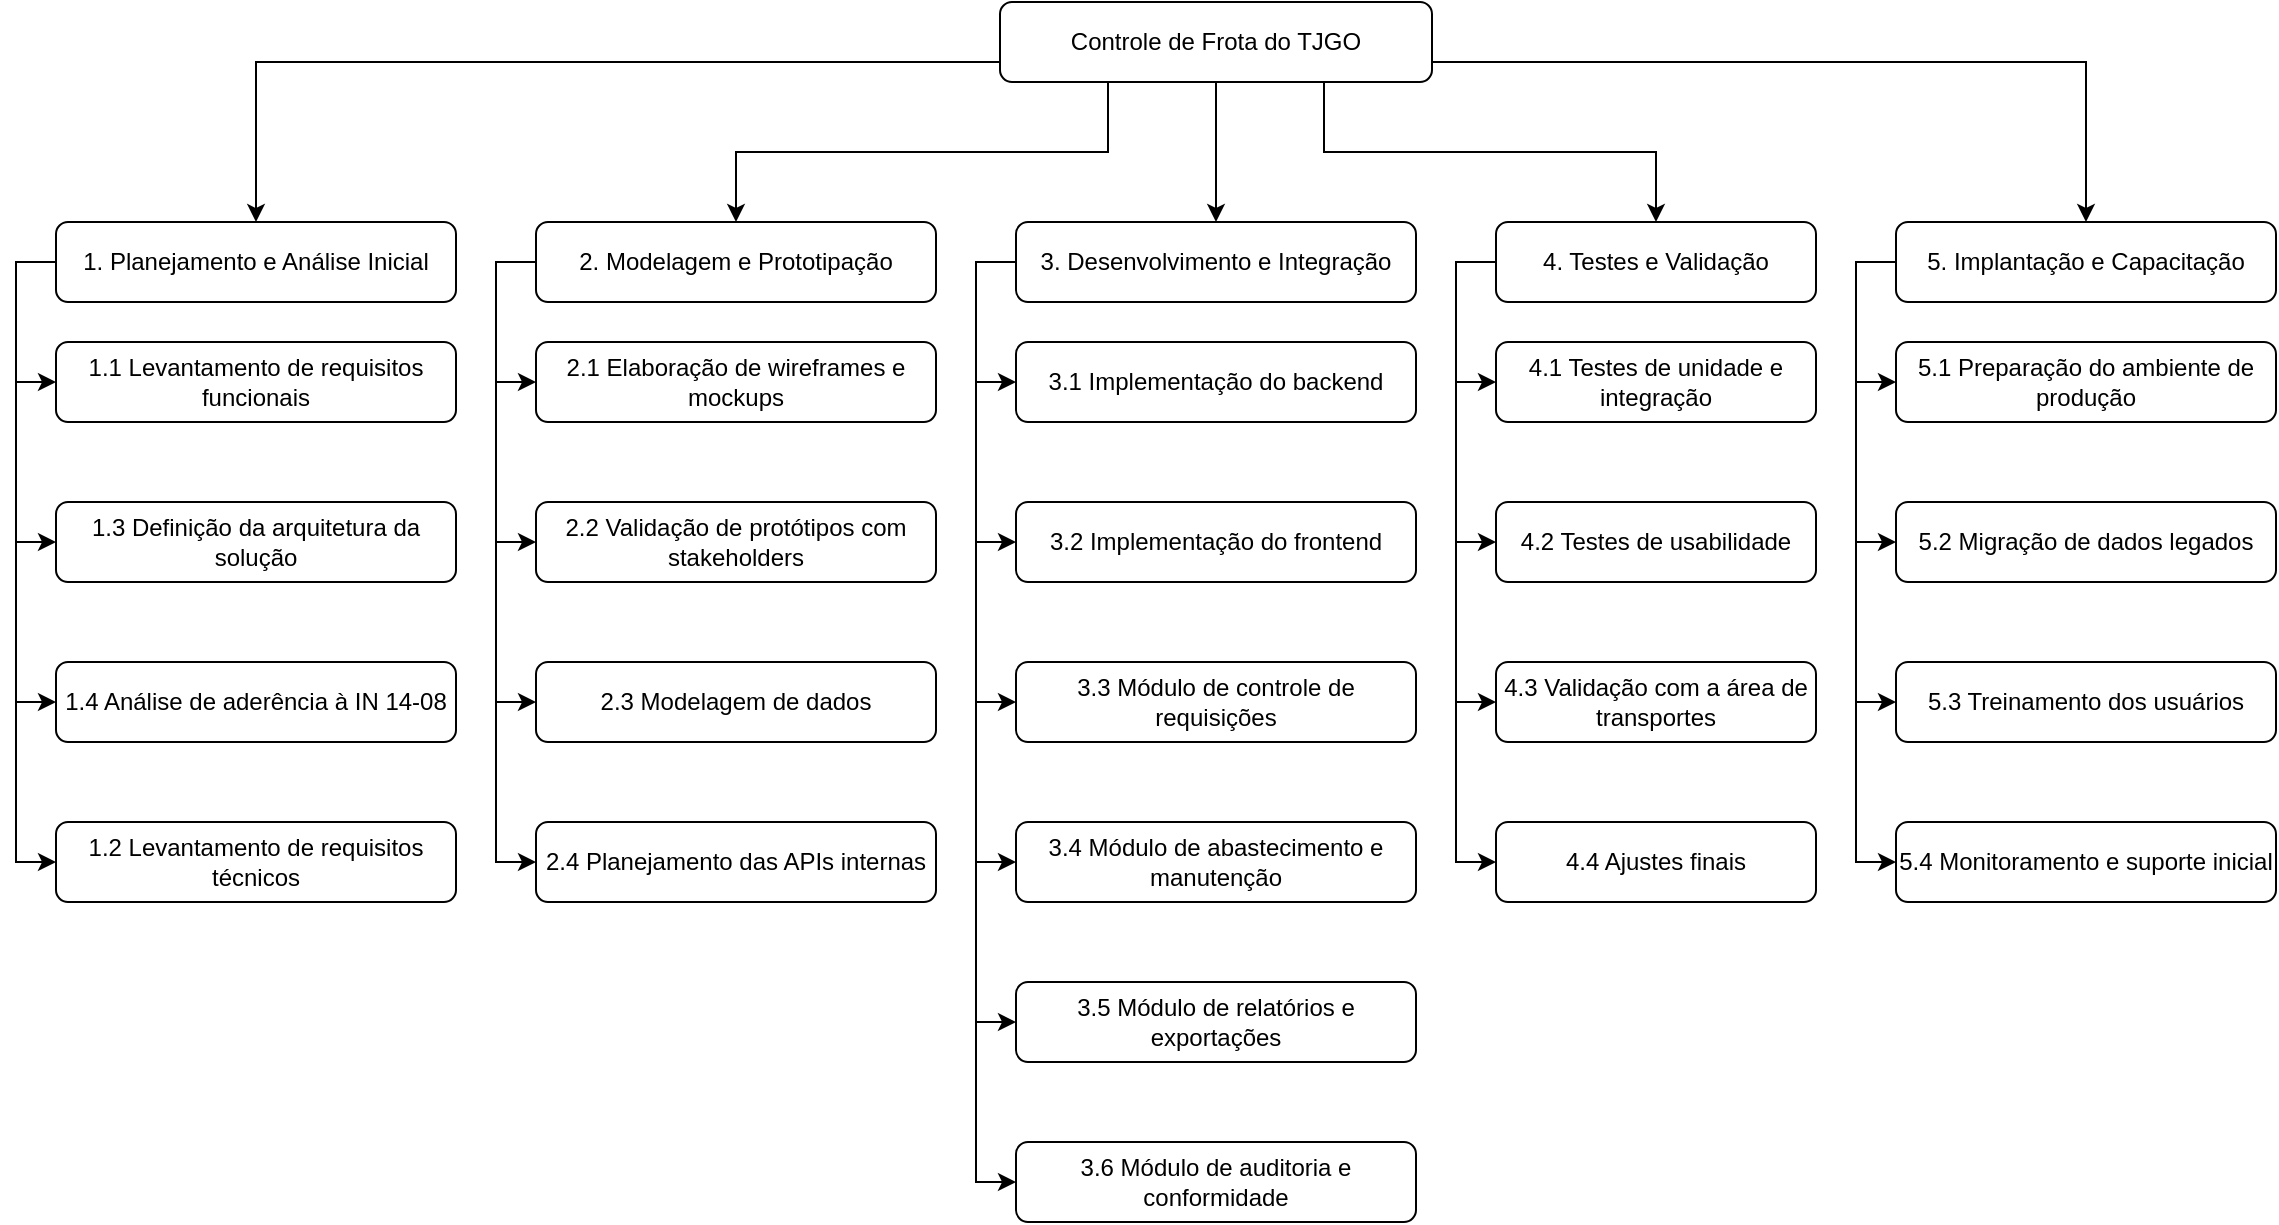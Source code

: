 <mxfile version="27.0.3">
  <diagram name="Página-1" id="K5IVXGWYr3b_l5mcBebe">
    <mxGraphModel dx="1427" dy="859" grid="1" gridSize="10" guides="1" tooltips="1" connect="1" arrows="1" fold="1" page="1" pageScale="1" pageWidth="1169" pageHeight="827" background="#ffffff" math="0" shadow="0">
      <root>
        <mxCell id="0" />
        <mxCell id="1" parent="0" />
        <mxCell id="wEg0Nc5o7U4QxhMYrOvo-4" style="edgeStyle=orthogonalEdgeStyle;rounded=0;orthogonalLoop=1;jettySize=auto;html=1;exitX=0.5;exitY=1;exitDx=0;exitDy=0;entryX=0.5;entryY=0;entryDx=0;entryDy=0;" edge="1" parent="1" source="wEg0Nc5o7U4QxhMYrOvo-1" target="wEg0Nc5o7U4QxhMYrOvo-2">
          <mxGeometry relative="1" as="geometry">
            <Array as="points">
              <mxPoint x="620" y="100" />
              <mxPoint x="140" y="100" />
            </Array>
          </mxGeometry>
        </mxCell>
        <mxCell id="wEg0Nc5o7U4QxhMYrOvo-9" style="edgeStyle=orthogonalEdgeStyle;rounded=0;orthogonalLoop=1;jettySize=auto;html=1;exitX=0.25;exitY=1;exitDx=0;exitDy=0;entryX=0.5;entryY=0;entryDx=0;entryDy=0;" edge="1" parent="1" source="wEg0Nc5o7U4QxhMYrOvo-1" target="wEg0Nc5o7U4QxhMYrOvo-5">
          <mxGeometry relative="1" as="geometry" />
        </mxCell>
        <mxCell id="wEg0Nc5o7U4QxhMYrOvo-10" style="edgeStyle=orthogonalEdgeStyle;rounded=0;orthogonalLoop=1;jettySize=auto;html=1;exitX=0.5;exitY=1;exitDx=0;exitDy=0;" edge="1" parent="1" source="wEg0Nc5o7U4QxhMYrOvo-1" target="wEg0Nc5o7U4QxhMYrOvo-6">
          <mxGeometry relative="1" as="geometry" />
        </mxCell>
        <mxCell id="wEg0Nc5o7U4QxhMYrOvo-11" style="edgeStyle=orthogonalEdgeStyle;rounded=0;orthogonalLoop=1;jettySize=auto;html=1;exitX=0.75;exitY=1;exitDx=0;exitDy=0;entryX=0.5;entryY=0;entryDx=0;entryDy=0;" edge="1" parent="1" source="wEg0Nc5o7U4QxhMYrOvo-1" target="wEg0Nc5o7U4QxhMYrOvo-7">
          <mxGeometry relative="1" as="geometry" />
        </mxCell>
        <mxCell id="wEg0Nc5o7U4QxhMYrOvo-12" style="edgeStyle=orthogonalEdgeStyle;rounded=0;orthogonalLoop=1;jettySize=auto;html=1;exitX=1;exitY=0.5;exitDx=0;exitDy=0;entryX=0.5;entryY=0;entryDx=0;entryDy=0;" edge="1" parent="1" source="wEg0Nc5o7U4QxhMYrOvo-1" target="wEg0Nc5o7U4QxhMYrOvo-8">
          <mxGeometry relative="1" as="geometry">
            <Array as="points">
              <mxPoint x="728" y="100" />
              <mxPoint x="1055" y="100" />
            </Array>
          </mxGeometry>
        </mxCell>
        <mxCell id="wEg0Nc5o7U4QxhMYrOvo-1" value="Controle de Frota do TJGO" style="rounded=1;whiteSpace=wrap;html=1;" vertex="1" parent="1">
          <mxGeometry x="512" y="70" width="216" height="40" as="geometry" />
        </mxCell>
        <mxCell id="wEg0Nc5o7U4QxhMYrOvo-61" style="edgeStyle=orthogonalEdgeStyle;rounded=0;orthogonalLoop=1;jettySize=auto;html=1;exitX=0;exitY=0.5;exitDx=0;exitDy=0;entryX=0;entryY=0.5;entryDx=0;entryDy=0;" edge="1" parent="1" source="wEg0Nc5o7U4QxhMYrOvo-2" target="wEg0Nc5o7U4QxhMYrOvo-13">
          <mxGeometry relative="1" as="geometry" />
        </mxCell>
        <mxCell id="wEg0Nc5o7U4QxhMYrOvo-62" style="edgeStyle=orthogonalEdgeStyle;rounded=0;orthogonalLoop=1;jettySize=auto;html=1;exitX=0;exitY=0.5;exitDx=0;exitDy=0;entryX=0;entryY=0.5;entryDx=0;entryDy=0;" edge="1" parent="1" source="wEg0Nc5o7U4QxhMYrOvo-2" target="wEg0Nc5o7U4QxhMYrOvo-15">
          <mxGeometry relative="1" as="geometry" />
        </mxCell>
        <mxCell id="wEg0Nc5o7U4QxhMYrOvo-63" style="edgeStyle=orthogonalEdgeStyle;rounded=0;orthogonalLoop=1;jettySize=auto;html=1;exitX=0;exitY=0.5;exitDx=0;exitDy=0;entryX=0;entryY=0.5;entryDx=0;entryDy=0;" edge="1" parent="1" source="wEg0Nc5o7U4QxhMYrOvo-2" target="wEg0Nc5o7U4QxhMYrOvo-16">
          <mxGeometry relative="1" as="geometry" />
        </mxCell>
        <mxCell id="wEg0Nc5o7U4QxhMYrOvo-64" style="edgeStyle=orthogonalEdgeStyle;rounded=0;orthogonalLoop=1;jettySize=auto;html=1;exitX=0;exitY=0.5;exitDx=0;exitDy=0;entryX=0;entryY=0.5;entryDx=0;entryDy=0;" edge="1" parent="1" source="wEg0Nc5o7U4QxhMYrOvo-2" target="wEg0Nc5o7U4QxhMYrOvo-14">
          <mxGeometry relative="1" as="geometry" />
        </mxCell>
        <mxCell id="wEg0Nc5o7U4QxhMYrOvo-2" value="1. Planejamento e Análise Inicial" style="rounded=1;whiteSpace=wrap;html=1;" vertex="1" parent="1">
          <mxGeometry x="40" y="180" width="200" height="40" as="geometry" />
        </mxCell>
        <mxCell id="wEg0Nc5o7U4QxhMYrOvo-57" style="edgeStyle=orthogonalEdgeStyle;rounded=0;orthogonalLoop=1;jettySize=auto;html=1;exitX=0;exitY=0.5;exitDx=0;exitDy=0;entryX=0;entryY=0.5;entryDx=0;entryDy=0;" edge="1" parent="1" source="wEg0Nc5o7U4QxhMYrOvo-5" target="wEg0Nc5o7U4QxhMYrOvo-21">
          <mxGeometry relative="1" as="geometry" />
        </mxCell>
        <mxCell id="wEg0Nc5o7U4QxhMYrOvo-58" style="edgeStyle=orthogonalEdgeStyle;rounded=0;orthogonalLoop=1;jettySize=auto;html=1;exitX=0;exitY=0.5;exitDx=0;exitDy=0;entryX=0;entryY=0.5;entryDx=0;entryDy=0;" edge="1" parent="1" source="wEg0Nc5o7U4QxhMYrOvo-5" target="wEg0Nc5o7U4QxhMYrOvo-22">
          <mxGeometry relative="1" as="geometry" />
        </mxCell>
        <mxCell id="wEg0Nc5o7U4QxhMYrOvo-59" style="edgeStyle=orthogonalEdgeStyle;rounded=0;orthogonalLoop=1;jettySize=auto;html=1;exitX=0;exitY=0.5;exitDx=0;exitDy=0;entryX=0;entryY=0.5;entryDx=0;entryDy=0;" edge="1" parent="1" source="wEg0Nc5o7U4QxhMYrOvo-5" target="wEg0Nc5o7U4QxhMYrOvo-23">
          <mxGeometry relative="1" as="geometry" />
        </mxCell>
        <mxCell id="wEg0Nc5o7U4QxhMYrOvo-60" style="edgeStyle=orthogonalEdgeStyle;rounded=0;orthogonalLoop=1;jettySize=auto;html=1;exitX=0;exitY=0.5;exitDx=0;exitDy=0;entryX=0;entryY=0.5;entryDx=0;entryDy=0;" edge="1" parent="1" source="wEg0Nc5o7U4QxhMYrOvo-5" target="wEg0Nc5o7U4QxhMYrOvo-24">
          <mxGeometry relative="1" as="geometry" />
        </mxCell>
        <mxCell id="wEg0Nc5o7U4QxhMYrOvo-5" value="2. Modelagem e Prototipação" style="rounded=1;whiteSpace=wrap;html=1;" vertex="1" parent="1">
          <mxGeometry x="280" y="180" width="200" height="40" as="geometry" />
        </mxCell>
        <mxCell id="wEg0Nc5o7U4QxhMYrOvo-51" style="edgeStyle=orthogonalEdgeStyle;rounded=0;orthogonalLoop=1;jettySize=auto;html=1;exitX=0;exitY=0.5;exitDx=0;exitDy=0;entryX=0;entryY=0.5;entryDx=0;entryDy=0;" edge="1" parent="1" source="wEg0Nc5o7U4QxhMYrOvo-6" target="wEg0Nc5o7U4QxhMYrOvo-25">
          <mxGeometry relative="1" as="geometry" />
        </mxCell>
        <mxCell id="wEg0Nc5o7U4QxhMYrOvo-52" style="edgeStyle=orthogonalEdgeStyle;rounded=0;orthogonalLoop=1;jettySize=auto;html=1;exitX=0;exitY=0.5;exitDx=0;exitDy=0;entryX=0;entryY=0.5;entryDx=0;entryDy=0;" edge="1" parent="1" source="wEg0Nc5o7U4QxhMYrOvo-6" target="wEg0Nc5o7U4QxhMYrOvo-26">
          <mxGeometry relative="1" as="geometry" />
        </mxCell>
        <mxCell id="wEg0Nc5o7U4QxhMYrOvo-53" style="edgeStyle=orthogonalEdgeStyle;rounded=0;orthogonalLoop=1;jettySize=auto;html=1;exitX=0;exitY=0.5;exitDx=0;exitDy=0;entryX=0;entryY=0.5;entryDx=0;entryDy=0;" edge="1" parent="1" source="wEg0Nc5o7U4QxhMYrOvo-6" target="wEg0Nc5o7U4QxhMYrOvo-27">
          <mxGeometry relative="1" as="geometry" />
        </mxCell>
        <mxCell id="wEg0Nc5o7U4QxhMYrOvo-54" style="edgeStyle=orthogonalEdgeStyle;rounded=0;orthogonalLoop=1;jettySize=auto;html=1;exitX=0;exitY=0.5;exitDx=0;exitDy=0;entryX=0;entryY=0.5;entryDx=0;entryDy=0;" edge="1" parent="1" source="wEg0Nc5o7U4QxhMYrOvo-6" target="wEg0Nc5o7U4QxhMYrOvo-28">
          <mxGeometry relative="1" as="geometry" />
        </mxCell>
        <mxCell id="wEg0Nc5o7U4QxhMYrOvo-55" style="edgeStyle=orthogonalEdgeStyle;rounded=0;orthogonalLoop=1;jettySize=auto;html=1;exitX=0;exitY=0.5;exitDx=0;exitDy=0;entryX=0;entryY=0.5;entryDx=0;entryDy=0;" edge="1" parent="1" source="wEg0Nc5o7U4QxhMYrOvo-6" target="wEg0Nc5o7U4QxhMYrOvo-29">
          <mxGeometry relative="1" as="geometry" />
        </mxCell>
        <mxCell id="wEg0Nc5o7U4QxhMYrOvo-56" style="edgeStyle=orthogonalEdgeStyle;rounded=0;orthogonalLoop=1;jettySize=auto;html=1;exitX=0;exitY=0.5;exitDx=0;exitDy=0;entryX=0;entryY=0.5;entryDx=0;entryDy=0;" edge="1" parent="1" source="wEg0Nc5o7U4QxhMYrOvo-6" target="wEg0Nc5o7U4QxhMYrOvo-30">
          <mxGeometry relative="1" as="geometry" />
        </mxCell>
        <mxCell id="wEg0Nc5o7U4QxhMYrOvo-6" value="3. Desenvolvimento e Integração" style="rounded=1;whiteSpace=wrap;html=1;" vertex="1" parent="1">
          <mxGeometry x="520" y="180" width="200" height="40" as="geometry" />
        </mxCell>
        <mxCell id="wEg0Nc5o7U4QxhMYrOvo-47" style="edgeStyle=orthogonalEdgeStyle;rounded=0;orthogonalLoop=1;jettySize=auto;html=1;exitX=0;exitY=0.5;exitDx=0;exitDy=0;entryX=0;entryY=0.5;entryDx=0;entryDy=0;" edge="1" parent="1" source="wEg0Nc5o7U4QxhMYrOvo-7" target="wEg0Nc5o7U4QxhMYrOvo-31">
          <mxGeometry relative="1" as="geometry" />
        </mxCell>
        <mxCell id="wEg0Nc5o7U4QxhMYrOvo-48" style="edgeStyle=orthogonalEdgeStyle;rounded=0;orthogonalLoop=1;jettySize=auto;html=1;exitX=0;exitY=0.5;exitDx=0;exitDy=0;entryX=0;entryY=0.5;entryDx=0;entryDy=0;" edge="1" parent="1" source="wEg0Nc5o7U4QxhMYrOvo-7" target="wEg0Nc5o7U4QxhMYrOvo-32">
          <mxGeometry relative="1" as="geometry" />
        </mxCell>
        <mxCell id="wEg0Nc5o7U4QxhMYrOvo-49" style="edgeStyle=orthogonalEdgeStyle;rounded=0;orthogonalLoop=1;jettySize=auto;html=1;exitX=0;exitY=0.5;exitDx=0;exitDy=0;entryX=0;entryY=0.5;entryDx=0;entryDy=0;" edge="1" parent="1" source="wEg0Nc5o7U4QxhMYrOvo-7" target="wEg0Nc5o7U4QxhMYrOvo-33">
          <mxGeometry relative="1" as="geometry" />
        </mxCell>
        <mxCell id="wEg0Nc5o7U4QxhMYrOvo-50" style="edgeStyle=orthogonalEdgeStyle;rounded=0;orthogonalLoop=1;jettySize=auto;html=1;exitX=0;exitY=0.5;exitDx=0;exitDy=0;entryX=0;entryY=0.5;entryDx=0;entryDy=0;" edge="1" parent="1" source="wEg0Nc5o7U4QxhMYrOvo-7" target="wEg0Nc5o7U4QxhMYrOvo-34">
          <mxGeometry relative="1" as="geometry" />
        </mxCell>
        <mxCell id="wEg0Nc5o7U4QxhMYrOvo-7" value="4. Testes e Validação" style="rounded=1;whiteSpace=wrap;html=1;" vertex="1" parent="1">
          <mxGeometry x="760" y="180" width="160" height="40" as="geometry" />
        </mxCell>
        <mxCell id="wEg0Nc5o7U4QxhMYrOvo-43" style="edgeStyle=orthogonalEdgeStyle;rounded=0;orthogonalLoop=1;jettySize=auto;html=1;exitX=0;exitY=0.5;exitDx=0;exitDy=0;entryX=0;entryY=0.5;entryDx=0;entryDy=0;" edge="1" parent="1" source="wEg0Nc5o7U4QxhMYrOvo-8" target="wEg0Nc5o7U4QxhMYrOvo-35">
          <mxGeometry relative="1" as="geometry" />
        </mxCell>
        <mxCell id="wEg0Nc5o7U4QxhMYrOvo-44" style="edgeStyle=orthogonalEdgeStyle;rounded=0;orthogonalLoop=1;jettySize=auto;html=1;exitX=0;exitY=0.5;exitDx=0;exitDy=0;entryX=0;entryY=0.5;entryDx=0;entryDy=0;" edge="1" parent="1" source="wEg0Nc5o7U4QxhMYrOvo-8" target="wEg0Nc5o7U4QxhMYrOvo-36">
          <mxGeometry relative="1" as="geometry" />
        </mxCell>
        <mxCell id="wEg0Nc5o7U4QxhMYrOvo-45" style="edgeStyle=orthogonalEdgeStyle;rounded=0;orthogonalLoop=1;jettySize=auto;html=1;exitX=0;exitY=0.5;exitDx=0;exitDy=0;entryX=0;entryY=0.5;entryDx=0;entryDy=0;" edge="1" parent="1" source="wEg0Nc5o7U4QxhMYrOvo-8" target="wEg0Nc5o7U4QxhMYrOvo-37">
          <mxGeometry relative="1" as="geometry" />
        </mxCell>
        <mxCell id="wEg0Nc5o7U4QxhMYrOvo-46" style="edgeStyle=orthogonalEdgeStyle;rounded=0;orthogonalLoop=1;jettySize=auto;html=1;exitX=0;exitY=0.5;exitDx=0;exitDy=0;entryX=0;entryY=0.5;entryDx=0;entryDy=0;" edge="1" parent="1" source="wEg0Nc5o7U4QxhMYrOvo-8" target="wEg0Nc5o7U4QxhMYrOvo-38">
          <mxGeometry relative="1" as="geometry" />
        </mxCell>
        <mxCell id="wEg0Nc5o7U4QxhMYrOvo-8" value="5. Implantação e Capacitação" style="rounded=1;whiteSpace=wrap;html=1;" vertex="1" parent="1">
          <mxGeometry x="960" y="180" width="190" height="40" as="geometry" />
        </mxCell>
        <mxCell id="wEg0Nc5o7U4QxhMYrOvo-13" value="1.1 Levantamento de requisitos funcionais" style="rounded=1;whiteSpace=wrap;html=1;" vertex="1" parent="1">
          <mxGeometry x="40" y="240" width="200" height="40" as="geometry" />
        </mxCell>
        <mxCell id="wEg0Nc5o7U4QxhMYrOvo-14" value="1.2 Levantamento de requisitos técnicos" style="rounded=1;whiteSpace=wrap;html=1;" vertex="1" parent="1">
          <mxGeometry x="40" y="480" width="200" height="40" as="geometry" />
        </mxCell>
        <mxCell id="wEg0Nc5o7U4QxhMYrOvo-15" value="&lt;p class=&quot;&quot; data-end=&quot;1059&quot; data-start=&quot;1016&quot;&gt;&lt;span data-end=&quot;1059&quot; data-start=&quot;1016&quot;&gt;1.3 Definição da arquitetura da solução&lt;/span&gt;&lt;/p&gt;" style="rounded=1;whiteSpace=wrap;html=1;" vertex="1" parent="1">
          <mxGeometry x="40" y="320" width="200" height="40" as="geometry" />
        </mxCell>
        <mxCell id="wEg0Nc5o7U4QxhMYrOvo-16" value="1.4 Análise de aderência à IN 14-08" style="rounded=1;whiteSpace=wrap;html=1;" vertex="1" parent="1">
          <mxGeometry x="40" y="400" width="200" height="40" as="geometry" />
        </mxCell>
        <mxCell id="wEg0Nc5o7U4QxhMYrOvo-21" value="2.1 Elaboração de wireframes e mockups" style="rounded=1;whiteSpace=wrap;html=1;" vertex="1" parent="1">
          <mxGeometry x="280" y="240" width="200" height="40" as="geometry" />
        </mxCell>
        <mxCell id="wEg0Nc5o7U4QxhMYrOvo-22" value="&lt;p class=&quot;&quot; data-end=&quot;1471&quot; data-start=&quot;1423&quot;&gt;&lt;span data-end=&quot;1471&quot; data-start=&quot;1423&quot;&gt;2.2 Validação de protótipos com stakeholders&lt;/span&gt;&lt;/p&gt;" style="rounded=1;whiteSpace=wrap;html=1;" vertex="1" parent="1">
          <mxGeometry x="280" y="320" width="200" height="40" as="geometry" />
        </mxCell>
        <mxCell id="wEg0Nc5o7U4QxhMYrOvo-23" value="&lt;p class=&quot;&quot; data-end=&quot;1585&quot; data-start=&quot;1559&quot;&gt;&lt;span data-end=&quot;1585&quot; data-start=&quot;1559&quot;&gt;2.3 Modelagem de dados&lt;/span&gt;&lt;/p&gt;" style="rounded=1;whiteSpace=wrap;html=1;" vertex="1" parent="1">
          <mxGeometry x="280" y="400" width="200" height="40" as="geometry" />
        </mxCell>
        <mxCell id="wEg0Nc5o7U4QxhMYrOvo-24" value="2.4 Planejamento das APIs internas" style="rounded=1;whiteSpace=wrap;html=1;" vertex="1" parent="1">
          <mxGeometry x="280" y="480" width="200" height="40" as="geometry" />
        </mxCell>
        <mxCell id="wEg0Nc5o7U4QxhMYrOvo-25" value="3.1 Implementação do backend" style="rounded=1;whiteSpace=wrap;html=1;" vertex="1" parent="1">
          <mxGeometry x="520" y="240" width="200" height="40" as="geometry" />
        </mxCell>
        <mxCell id="wEg0Nc5o7U4QxhMYrOvo-26" value="3.2 Implementação do frontend" style="rounded=1;whiteSpace=wrap;html=1;" vertex="1" parent="1">
          <mxGeometry x="520" y="320" width="200" height="40" as="geometry" />
        </mxCell>
        <mxCell id="wEg0Nc5o7U4QxhMYrOvo-27" value="3.3 Módulo de controle de requisições" style="rounded=1;whiteSpace=wrap;html=1;" vertex="1" parent="1">
          <mxGeometry x="520" y="400" width="200" height="40" as="geometry" />
        </mxCell>
        <mxCell id="wEg0Nc5o7U4QxhMYrOvo-28" value="3.4 Módulo de abastecimento e manutenção" style="rounded=1;whiteSpace=wrap;html=1;" vertex="1" parent="1">
          <mxGeometry x="520" y="480" width="200" height="40" as="geometry" />
        </mxCell>
        <mxCell id="wEg0Nc5o7U4QxhMYrOvo-29" value="3.5 Módulo de relatórios e exportações" style="rounded=1;whiteSpace=wrap;html=1;" vertex="1" parent="1">
          <mxGeometry x="520" y="560" width="200" height="40" as="geometry" />
        </mxCell>
        <mxCell id="wEg0Nc5o7U4QxhMYrOvo-30" value="3.6 Módulo de auditoria e conformidade" style="rounded=1;whiteSpace=wrap;html=1;" vertex="1" parent="1">
          <mxGeometry x="520" y="640" width="200" height="40" as="geometry" />
        </mxCell>
        <mxCell id="wEg0Nc5o7U4QxhMYrOvo-31" value="4.1 Testes de unidade e integração" style="rounded=1;whiteSpace=wrap;html=1;" vertex="1" parent="1">
          <mxGeometry x="760" y="240" width="160" height="40" as="geometry" />
        </mxCell>
        <mxCell id="wEg0Nc5o7U4QxhMYrOvo-32" value="4.2 Testes de usabilidade" style="rounded=1;whiteSpace=wrap;html=1;" vertex="1" parent="1">
          <mxGeometry x="760" y="320" width="160" height="40" as="geometry" />
        </mxCell>
        <mxCell id="wEg0Nc5o7U4QxhMYrOvo-33" value="4.3 Validação com a área de transportes" style="rounded=1;whiteSpace=wrap;html=1;" vertex="1" parent="1">
          <mxGeometry x="760" y="400" width="160" height="40" as="geometry" />
        </mxCell>
        <mxCell id="wEg0Nc5o7U4QxhMYrOvo-34" value="4.4 Ajustes finais" style="rounded=1;whiteSpace=wrap;html=1;" vertex="1" parent="1">
          <mxGeometry x="760" y="480" width="160" height="40" as="geometry" />
        </mxCell>
        <mxCell id="wEg0Nc5o7U4QxhMYrOvo-35" value="5.1 Preparação do ambiente de produção" style="rounded=1;whiteSpace=wrap;html=1;" vertex="1" parent="1">
          <mxGeometry x="960" y="240" width="190" height="40" as="geometry" />
        </mxCell>
        <mxCell id="wEg0Nc5o7U4QxhMYrOvo-36" value="5.2 Migração de dados legados" style="rounded=1;whiteSpace=wrap;html=1;" vertex="1" parent="1">
          <mxGeometry x="960" y="320" width="190" height="40" as="geometry" />
        </mxCell>
        <mxCell id="wEg0Nc5o7U4QxhMYrOvo-37" value="5.3 Treinamento dos usuários" style="rounded=1;whiteSpace=wrap;html=1;" vertex="1" parent="1">
          <mxGeometry x="960" y="400" width="190" height="40" as="geometry" />
        </mxCell>
        <mxCell id="wEg0Nc5o7U4QxhMYrOvo-38" value="5.4 Monitoramento e suporte inicial" style="rounded=1;whiteSpace=wrap;html=1;" vertex="1" parent="1">
          <mxGeometry x="960" y="480" width="190" height="40" as="geometry" />
        </mxCell>
      </root>
    </mxGraphModel>
  </diagram>
</mxfile>
